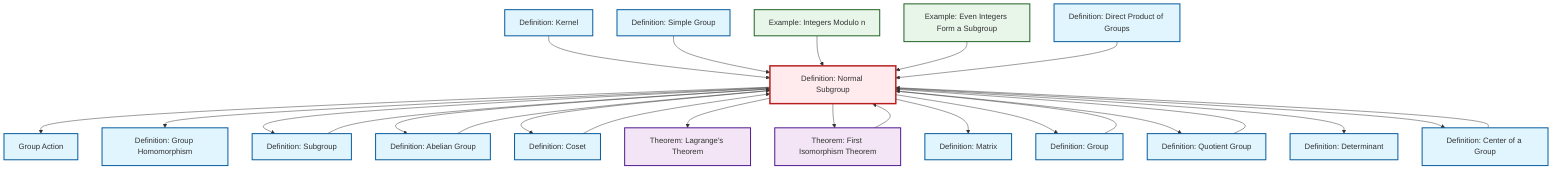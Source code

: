 graph TD
    classDef definition fill:#e1f5fe,stroke:#01579b,stroke-width:2px
    classDef theorem fill:#f3e5f5,stroke:#4a148c,stroke-width:2px
    classDef axiom fill:#fff3e0,stroke:#e65100,stroke-width:2px
    classDef example fill:#e8f5e9,stroke:#1b5e20,stroke-width:2px
    classDef current fill:#ffebee,stroke:#b71c1c,stroke-width:3px
    def-simple-group["Definition: Simple Group"]:::definition
    def-subgroup["Definition: Subgroup"]:::definition
    def-homomorphism["Definition: Group Homomorphism"]:::definition
    thm-lagrange["Theorem: Lagrange's Theorem"]:::theorem
    def-normal-subgroup["Definition: Normal Subgroup"]:::definition
    def-abelian-group["Definition: Abelian Group"]:::definition
    def-kernel["Definition: Kernel"]:::definition
    ex-even-integers-subgroup["Example: Even Integers Form a Subgroup"]:::example
    thm-first-isomorphism["Theorem: First Isomorphism Theorem"]:::theorem
    ex-quotient-integers-mod-n["Example: Integers Modulo n"]:::example
    def-group["Definition: Group"]:::definition
    def-group-action["Group Action"]:::definition
    def-matrix["Definition: Matrix"]:::definition
    def-direct-product["Definition: Direct Product of Groups"]:::definition
    def-center-of-group["Definition: Center of a Group"]:::definition
    def-quotient-group["Definition: Quotient Group"]:::definition
    def-coset["Definition: Coset"]:::definition
    def-determinant["Definition: Determinant"]:::definition
    def-normal-subgroup --> def-group-action
    def-normal-subgroup --> def-homomorphism
    def-normal-subgroup --> def-subgroup
    def-kernel --> def-normal-subgroup
    def-normal-subgroup --> def-abelian-group
    thm-first-isomorphism --> def-normal-subgroup
    def-normal-subgroup --> def-coset
    def-simple-group --> def-normal-subgroup
    ex-quotient-integers-mod-n --> def-normal-subgroup
    def-normal-subgroup --> thm-lagrange
    def-normal-subgroup --> thm-first-isomorphism
    ex-even-integers-subgroup --> def-normal-subgroup
    def-center-of-group --> def-normal-subgroup
    def-quotient-group --> def-normal-subgroup
    def-normal-subgroup --> def-matrix
    def-group --> def-normal-subgroup
    def-normal-subgroup --> def-group
    def-normal-subgroup --> def-quotient-group
    def-normal-subgroup --> def-determinant
    def-coset --> def-normal-subgroup
    def-direct-product --> def-normal-subgroup
    def-abelian-group --> def-normal-subgroup
    def-subgroup --> def-normal-subgroup
    def-normal-subgroup --> def-center-of-group
    class def-normal-subgroup current